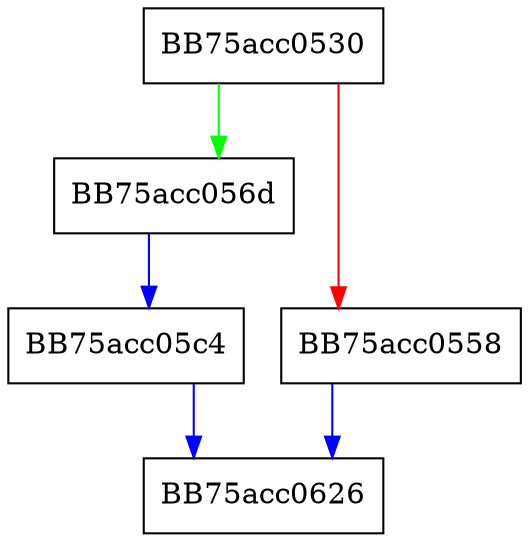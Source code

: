 digraph GetParentPpid {
  node [shape="box"];
  graph [splines=ortho];
  BB75acc0530 -> BB75acc056d [color="green"];
  BB75acc0530 -> BB75acc0558 [color="red"];
  BB75acc0558 -> BB75acc0626 [color="blue"];
  BB75acc056d -> BB75acc05c4 [color="blue"];
  BB75acc05c4 -> BB75acc0626 [color="blue"];
}
